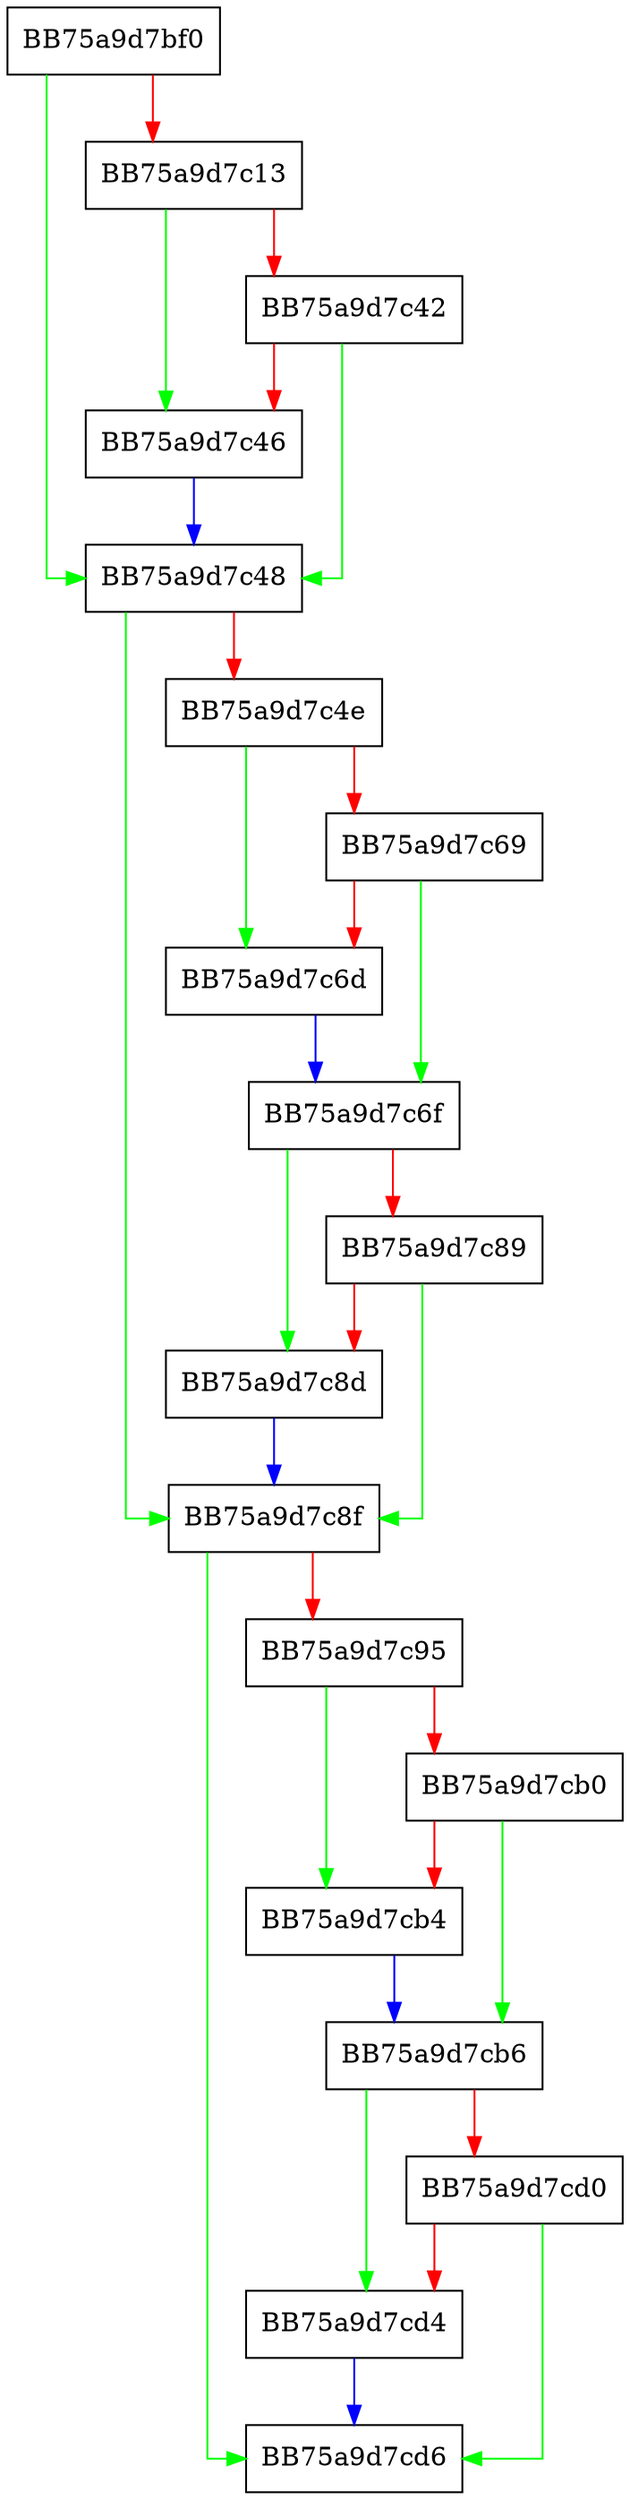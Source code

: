 digraph _is_train_config_ok {
  node [shape="box"];
  graph [splines=ortho];
  BB75a9d7bf0 -> BB75a9d7c48 [color="green"];
  BB75a9d7bf0 -> BB75a9d7c13 [color="red"];
  BB75a9d7c13 -> BB75a9d7c46 [color="green"];
  BB75a9d7c13 -> BB75a9d7c42 [color="red"];
  BB75a9d7c42 -> BB75a9d7c48 [color="green"];
  BB75a9d7c42 -> BB75a9d7c46 [color="red"];
  BB75a9d7c46 -> BB75a9d7c48 [color="blue"];
  BB75a9d7c48 -> BB75a9d7c8f [color="green"];
  BB75a9d7c48 -> BB75a9d7c4e [color="red"];
  BB75a9d7c4e -> BB75a9d7c6d [color="green"];
  BB75a9d7c4e -> BB75a9d7c69 [color="red"];
  BB75a9d7c69 -> BB75a9d7c6f [color="green"];
  BB75a9d7c69 -> BB75a9d7c6d [color="red"];
  BB75a9d7c6d -> BB75a9d7c6f [color="blue"];
  BB75a9d7c6f -> BB75a9d7c8d [color="green"];
  BB75a9d7c6f -> BB75a9d7c89 [color="red"];
  BB75a9d7c89 -> BB75a9d7c8f [color="green"];
  BB75a9d7c89 -> BB75a9d7c8d [color="red"];
  BB75a9d7c8d -> BB75a9d7c8f [color="blue"];
  BB75a9d7c8f -> BB75a9d7cd6 [color="green"];
  BB75a9d7c8f -> BB75a9d7c95 [color="red"];
  BB75a9d7c95 -> BB75a9d7cb4 [color="green"];
  BB75a9d7c95 -> BB75a9d7cb0 [color="red"];
  BB75a9d7cb0 -> BB75a9d7cb6 [color="green"];
  BB75a9d7cb0 -> BB75a9d7cb4 [color="red"];
  BB75a9d7cb4 -> BB75a9d7cb6 [color="blue"];
  BB75a9d7cb6 -> BB75a9d7cd4 [color="green"];
  BB75a9d7cb6 -> BB75a9d7cd0 [color="red"];
  BB75a9d7cd0 -> BB75a9d7cd6 [color="green"];
  BB75a9d7cd0 -> BB75a9d7cd4 [color="red"];
  BB75a9d7cd4 -> BB75a9d7cd6 [color="blue"];
}